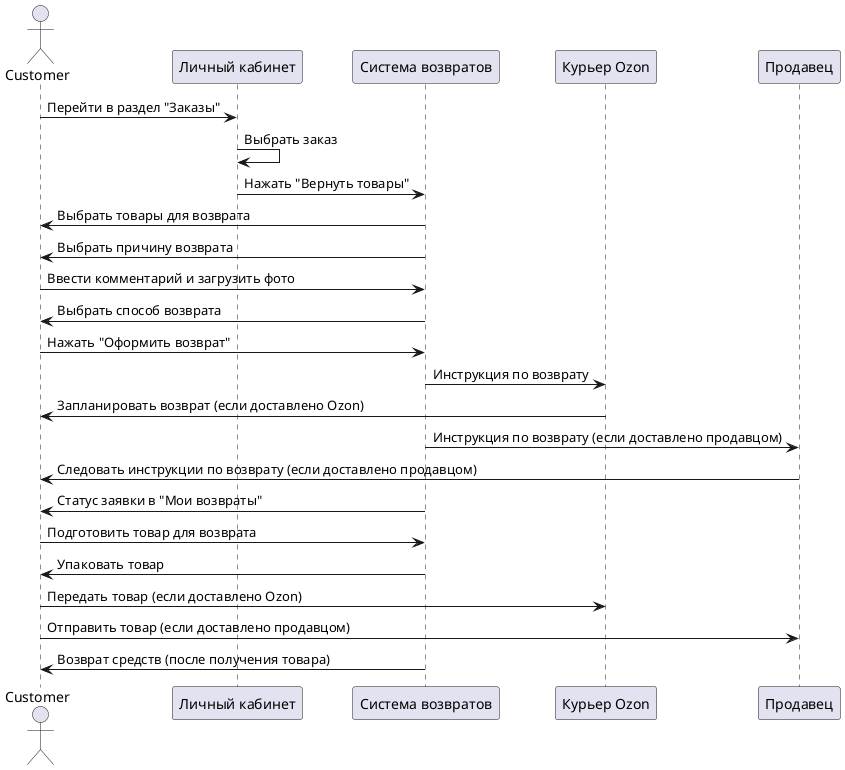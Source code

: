 @startuml
actor Customer
participant "Личный кабинет" as PersonalCabinet
participant "Система возвратов" as ReturnsSystem
participant "Курьер Ozon" as OzonCourier
participant "Продавец" as Seller

Customer -> PersonalCabinet: Перейти в раздел "Заказы"
PersonalCabinet -> PersonalCabinet: Выбрать заказ
PersonalCabinet -> ReturnsSystem: Нажать "Вернуть товары"
ReturnsSystem -> Customer: Выбрать товары для возврата
ReturnsSystem -> Customer: Выбрать причину возврата
Customer -> ReturnsSystem: Ввести комментарий и загрузить фото
ReturnsSystem -> Customer: Выбрать способ возврата
Customer -> ReturnsSystem: Нажать "Оформить возврат"

ReturnsSystem -> OzonCourier: Инструкция по возврату
OzonCourier -> Customer: Запланировать возврат (если доставлено Ozon)

ReturnsSystem -> Seller: Инструкция по возврату (если доставлено продавцом)
Seller -> Customer: Следовать инструкции по возврату (если доставлено продавцом)

ReturnsSystem -> Customer: Статус заявки в "Мои возвраты"
Customer -> ReturnsSystem: Подготовить товар для возврата
ReturnsSystem -> Customer: Упаковать товар

Customer -> OzonCourier: Передать товар (если доставлено Ozon)
Customer -> Seller: Отправить товар (если доставлено продавцом)

ReturnsSystem -> Customer: Возврат средств (после получения товара)
@enduml
